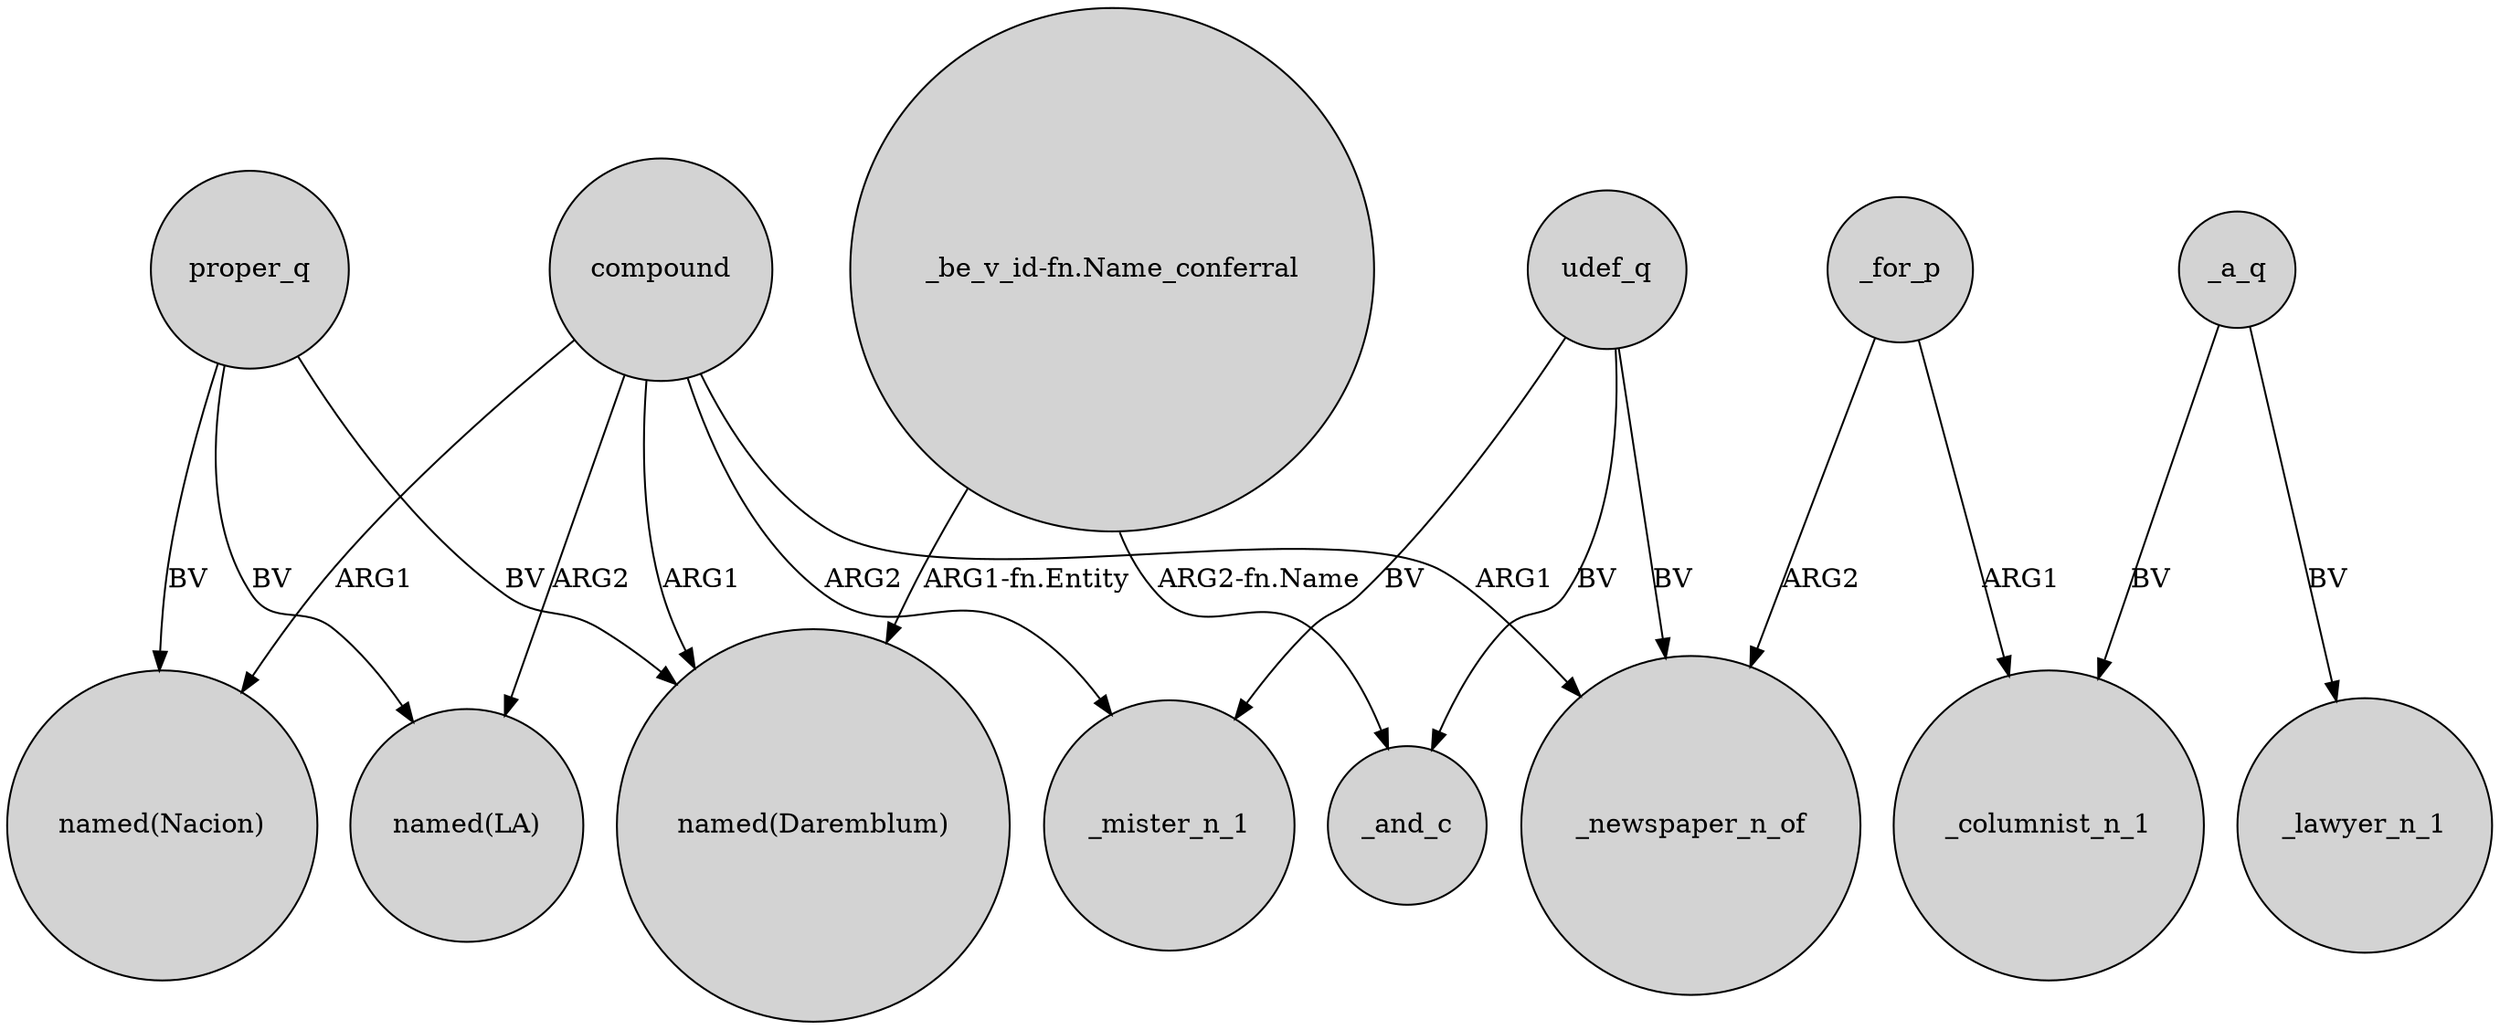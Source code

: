 digraph {
	node [shape=circle style=filled]
	proper_q -> "named(LA)" [label=BV]
	_for_p -> _columnist_n_1 [label=ARG1]
	compound -> "named(LA)" [label=ARG2]
	"_be_v_id-fn.Name_conferral" -> _and_c [label="ARG2-fn.Name"]
	"_be_v_id-fn.Name_conferral" -> "named(Daremblum)" [label="ARG1-fn.Entity"]
	proper_q -> "named(Nacion)" [label=BV]
	compound -> _mister_n_1 [label=ARG2]
	udef_q -> _and_c [label=BV]
	udef_q -> _mister_n_1 [label=BV]
	_a_q -> _columnist_n_1 [label=BV]
	udef_q -> _newspaper_n_of [label=BV]
	compound -> "named(Daremblum)" [label=ARG1]
	proper_q -> "named(Daremblum)" [label=BV]
	compound -> "named(Nacion)" [label=ARG1]
	compound -> _newspaper_n_of [label=ARG1]
	_a_q -> _lawyer_n_1 [label=BV]
	_for_p -> _newspaper_n_of [label=ARG2]
}
